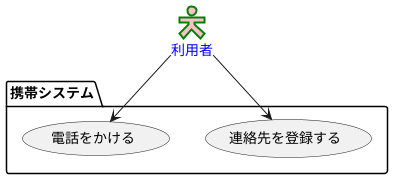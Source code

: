 @startuml ユースケース図
' left to right direction
skinparam actorStyle Hollow
actor 利用者 #pink;line:red;line.bold;text:blue;line:green;line.bold;
package 携帯システム {
usecase 連絡先を登録する
usecase 電話をかける
}
利用者 --> 連絡先を登録する
利用者 --> 電話をかける
@enduml